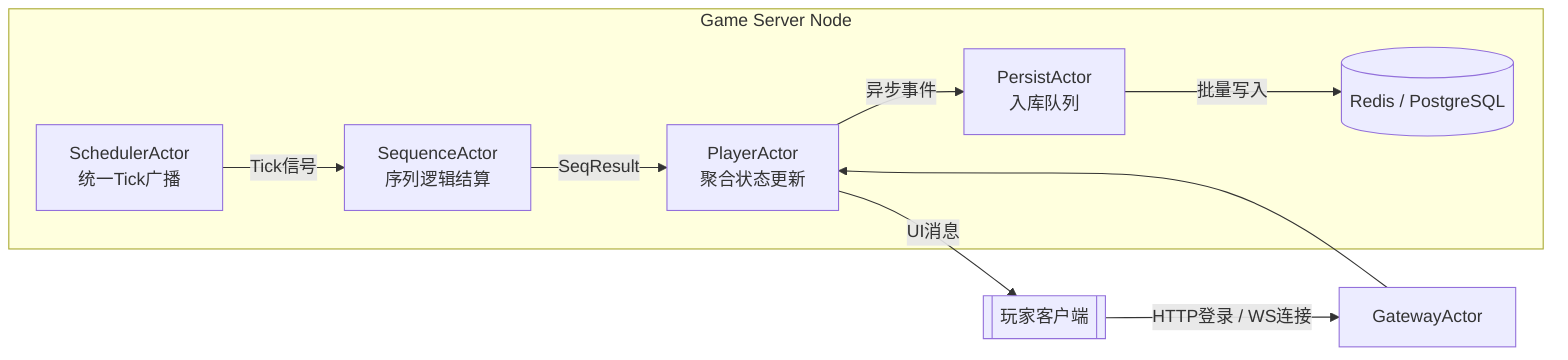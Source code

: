 flowchart LR
    subgraph GameServer["Game Server Node"]
        S1[SchedulerActor<br>统一Tick广播] -->|Tick信号| S2[SequenceActor<br>序列逻辑结算]
        S2 -->|SeqResult| S3[PlayerActor<br>聚合状态更新]
        S3 -->|异步事件| S4[PersistActor<br>入库队列]
        S4 -->|批量写入| DB[(Redis / PostgreSQL)]
    end

    Client[[玩家客户端]] -->|HTTP登录 / WS连接| GW[GatewayActor]
    GW --> S3
    S3 -->|UI消息| Client